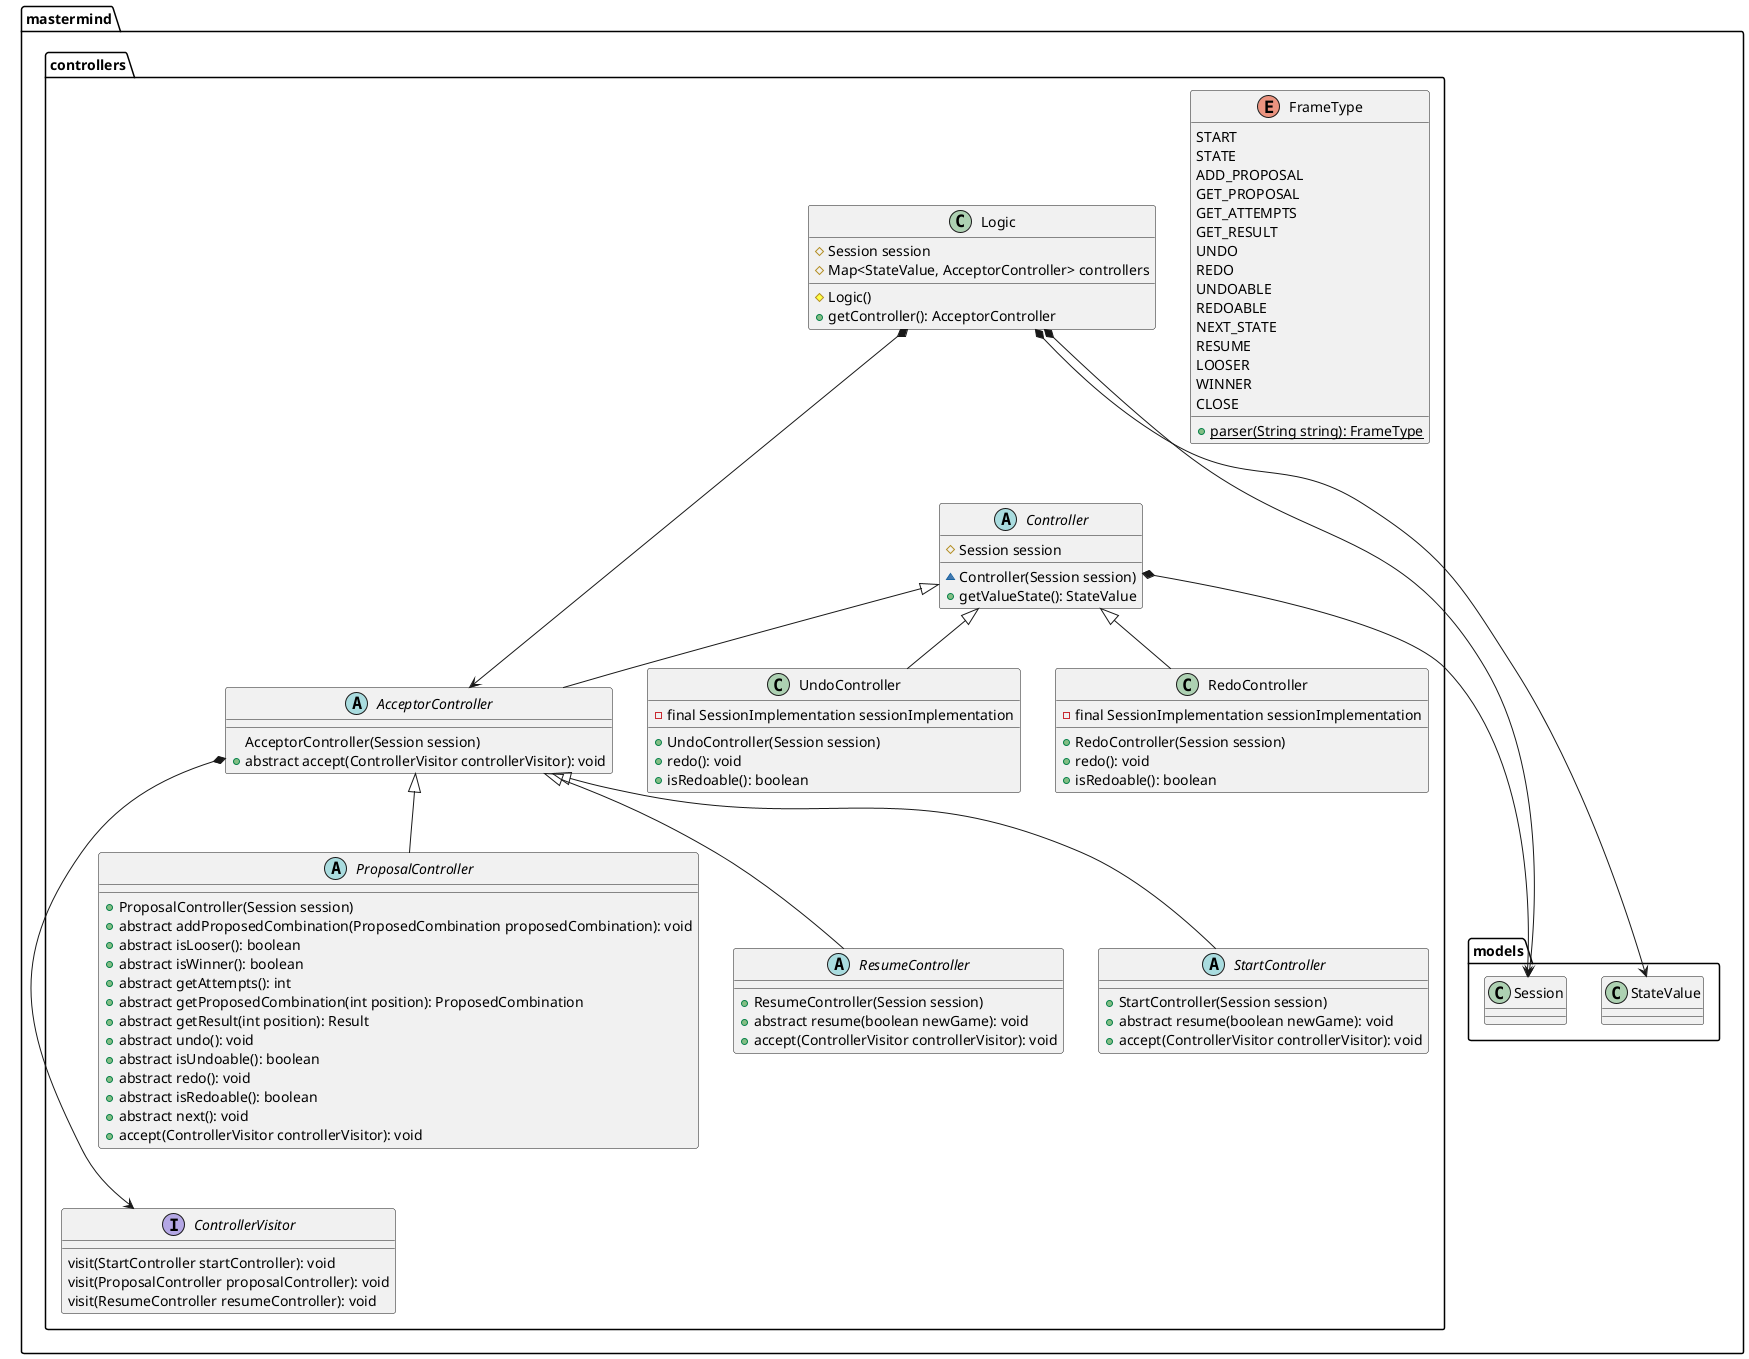 
@startuml

package mastermind.controllers {

    interface ControllerVisitor {
       visit(StartController startController): void
       visit(ProposalController proposalController): void
       visit(ResumeController resumeController): void
    }

    abstract class Controller {
        # Session session
        ~ Controller(Session session)
        + getValueState(): StateValue
    }

    enum FrameType {
        START
        STATE
        ADD_PROPOSAL
        GET_PROPOSAL
        GET_ATTEMPTS
        GET_RESULT
        UNDO
        REDO
        UNDOABLE
        REDOABLE
        NEXT_STATE
        RESUME
        LOOSER
        WINNER
        CLOSE
        + {static} parser(String string): FrameType
    }

    class Logic {
        # Session session
        # Map<StateValue, AcceptorController> controllers
        # Logic()
        + getController(): AcceptorController
    }

    abstract class ProposalController extends AcceptorController {
        + ProposalController(Session session)
        + abstract addProposedCombination(ProposedCombination proposedCombination): void
        + abstract isLooser(): boolean
        + abstract isWinner(): boolean
        + abstract getAttempts(): int
        + abstract getProposedCombination(int position): ProposedCombination
        + abstract getResult(int position): Result
        + abstract undo(): void
        + abstract isUndoable(): boolean
        + abstract redo(): void
        + abstract isRedoable(): boolean
        + abstract next(): void
        + accept(ControllerVisitor controllerVisitor): void
    }

    abstract class ResumeController extends AcceptorController {
        + ResumeController(Session session)
        + abstract resume(boolean newGame): void
        + accept(ControllerVisitor controllerVisitor): void
    }

    abstract class StartController extends AcceptorController {
        + StartController(Session session)
        + abstract resume(boolean newGame): void
        + accept(ControllerVisitor controllerVisitor): void
    }

    abstract class AcceptorController extends Controller {
        AcceptorController(Session session)
        + abstract accept(ControllerVisitor controllerVisitor): void
    }

    class UndoController extends Controller {
            - final SessionImplementation sessionImplementation
            + UndoController(Session session)
            + redo(): void
            + isRedoable(): boolean
        }

    class RedoController extends Controller {
        - final SessionImplementation sessionImplementation
        + RedoController(Session session)
        + redo(): void
        + isRedoable(): boolean
    }

}

package mastermind.models {
    class Session
    class StateValue
}


Controller *---> Session
AcceptorController *---> ControllerVisitor
Logic *---> Session
Logic *---> StateValue
Logic *---> AcceptorController


@enduml

@startuml

package mastermind.controllers.implementation {

    class LogicImplementation extends mastermind.controllers.Logic {
        # StartControllerImplementation startControllerImplementation
        # ProposalControllerImplementation proposalControllerImplementation
        # ResumeControllerImplementation resumeControllerImplementation
        + LogicImplementation();
    }

    class ProposalControllerImplementation extends mastermind.controllers.ProposalController {
        - final ActionController actionController
        - final UndoController undoController
        - final RedoController redoController
        ~ ProposalControllerImplementation(Session session)
        + addProposedCombination(ProposedCombination proposedCombination): void
        + isLooser(): boolean
        + isWinner(): boolean
        + getAttempts(): int
        + getProposedCombination(int position): ProposedCombination
        + getResult(int position): Result
        + undo(): void
        + isUndoable(): boolean
        + redo(): void
        + isRedoable(): boolean
        + next(): void
    }

    class ResumeControllerImplementation extends mastermind.controllers.ResumeController {
        ~ SessionImplementation sessionImplementation
        + ResumeControllerImplementation(Session session)
        + resume(boolean newGame): void
    }

    class StartControllerImplementation extends mastermind.controllers.StartController {
        ~ SessionImplementation sessionImplementation
        + StartControllerImplementation(Session session)
        + start(): void
    }

}

package mastermind.controllers {
    class Logic
}

package mastermind.models {
    class Session
    class ProposedCombination
}

LogicImplementation *---> StartControllerImplementation
LogicImplementation *---> ProposalControllerImplementation
LogicImplementation *---> ResumeControllerImplementation

ProposalControllerImplementation *---> Session
ProposalControllerImplementation *---> ProposedCombination
ResumeControllerImplementation *---> Session
StartControllerImplementation *---> Session

@enduml
